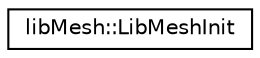 digraph "类继承关系图"
{
 // INTERACTIVE_SVG=YES
  edge [fontname="Helvetica",fontsize="10",labelfontname="Helvetica",labelfontsize="10"];
  node [fontname="Helvetica",fontsize="10",shape=record];
  rankdir="LR";
  Node1 [label="libMesh::LibMeshInit",height=0.2,width=0.4,color="black", fillcolor="white", style="filled",URL="$classlibMesh_1_1LibMeshInit.html",tooltip="The LibMeshInit class, when constructed, initializes the dependent libraries (e.g. "];
}
